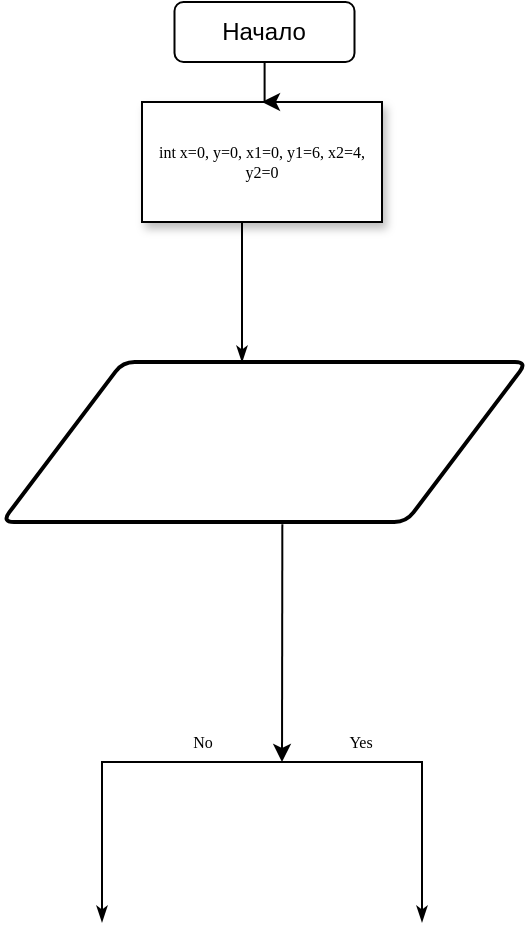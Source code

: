 <mxfile version="21.8.2" type="github">
  <diagram name="Page-1" id="edf60f1a-56cd-e834-aa8a-f176f3a09ee4">
    <mxGraphModel dx="683" dy="361" grid="1" gridSize="10" guides="1" tooltips="1" connect="1" arrows="1" fold="1" page="1" pageScale="1" pageWidth="1100" pageHeight="850" background="none" math="0" shadow="0">
      <root>
        <mxCell id="0" />
        <mxCell id="1" parent="0" />
        <mxCell id="60e70716793133e9-32" style="edgeStyle=orthogonalEdgeStyle;rounded=0;html=1;labelBackgroundColor=none;startSize=5;endArrow=classicThin;endFill=1;endSize=5;jettySize=auto;orthogonalLoop=1;strokeWidth=1;fontFamily=Verdana;fontSize=8" parent="1" source="60e70716793133e9-4" edge="1">
          <mxGeometry relative="1" as="geometry">
            <mxPoint x="560" y="240" as="targetPoint" />
            <Array as="points">
              <mxPoint x="560" y="220" />
              <mxPoint x="560" y="220" />
            </Array>
          </mxGeometry>
        </mxCell>
        <mxCell id="60e70716793133e9-4" value="int x=0, y=0, x1=0, y1=6, x2=4, y2=0" style="rounded=0;whiteSpace=wrap;html=1;shadow=1;labelBackgroundColor=none;strokeWidth=1;fontFamily=Verdana;fontSize=8;align=center;" parent="1" vertex="1">
          <mxGeometry x="510" y="110" width="120" height="60" as="geometry" />
        </mxCell>
        <mxCell id="60e70716793133e9-33" value="Yes" style="edgeStyle=orthogonalEdgeStyle;rounded=0;html=1;labelBackgroundColor=none;startSize=5;endArrow=classicThin;endFill=1;endSize=5;jettySize=auto;orthogonalLoop=1;strokeWidth=1;fontFamily=Verdana;fontSize=8" parent="1" edge="1">
          <mxGeometry x="-0.231" y="10" relative="1" as="geometry">
            <mxPoint as="offset" />
            <mxPoint x="590" y="440" as="sourcePoint" />
            <mxPoint x="650" y="520" as="targetPoint" />
            <Array as="points">
              <mxPoint x="570" y="440" />
              <mxPoint x="670" y="440" />
            </Array>
          </mxGeometry>
        </mxCell>
        <mxCell id="60e70716793133e9-37" value="No" style="edgeStyle=orthogonalEdgeStyle;rounded=0;html=1;labelBackgroundColor=none;startSize=5;endArrow=classicThin;endFill=1;endSize=5;jettySize=auto;orthogonalLoop=1;strokeWidth=1;fontFamily=Verdana;fontSize=8" parent="1" edge="1">
          <mxGeometry x="-0.625" y="-10" relative="1" as="geometry">
            <mxPoint as="offset" />
            <mxPoint x="570" y="440" as="sourcePoint" />
            <mxPoint x="490" y="520" as="targetPoint" />
            <Array as="points">
              <mxPoint x="490" y="440" />
            </Array>
          </mxGeometry>
        </mxCell>
        <mxCell id="05aET7a6WWoWtTX8ZsUJ-1" value="" style="shape=parallelogram;html=1;strokeWidth=2;perimeter=parallelogramPerimeter;whiteSpace=wrap;rounded=1;arcSize=12;size=0.23;" vertex="1" parent="1">
          <mxGeometry x="440" y="240" width="262.5" height="80" as="geometry" />
        </mxCell>
        <mxCell id="05aET7a6WWoWtTX8ZsUJ-3" value="" style="endArrow=classic;html=1;rounded=0;exitX=0.534;exitY=1.014;exitDx=0;exitDy=0;exitPerimeter=0;" edge="1" parent="1" source="05aET7a6WWoWtTX8ZsUJ-1">
          <mxGeometry width="50" height="50" relative="1" as="geometry">
            <mxPoint x="545" y="425" as="sourcePoint" />
            <mxPoint x="580" y="440" as="targetPoint" />
          </mxGeometry>
        </mxCell>
        <mxCell id="05aET7a6WWoWtTX8ZsUJ-6" value="" style="edgeStyle=orthogonalEdgeStyle;rounded=0;orthogonalLoop=1;jettySize=auto;html=1;" edge="1" parent="1" source="05aET7a6WWoWtTX8ZsUJ-5" target="60e70716793133e9-4">
          <mxGeometry relative="1" as="geometry" />
        </mxCell>
        <mxCell id="05aET7a6WWoWtTX8ZsUJ-5" value="Начало" style="rounded=1;whiteSpace=wrap;html=1;" vertex="1" parent="1">
          <mxGeometry x="526.25" y="60" width="90" height="30" as="geometry" />
        </mxCell>
      </root>
    </mxGraphModel>
  </diagram>
</mxfile>

